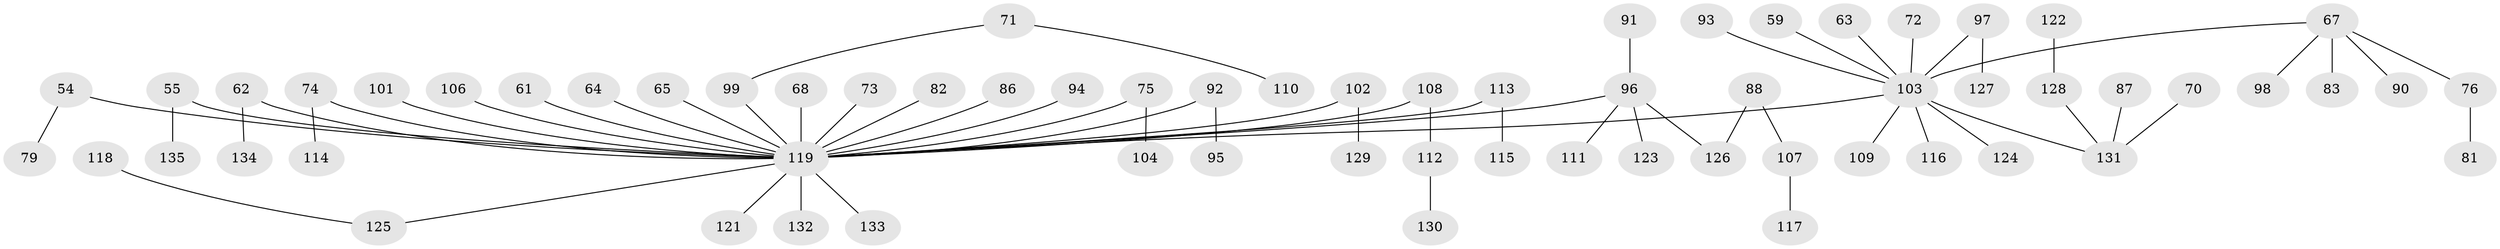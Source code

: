 // original degree distribution, {7: 0.014814814814814815, 3: 0.1259259259259259, 4: 0.06666666666666667, 2: 0.2814814814814815, 5: 0.022222222222222223, 1: 0.4740740740740741, 6: 0.014814814814814815}
// Generated by graph-tools (version 1.1) at 2025/55/03/04/25 21:55:50]
// undirected, 67 vertices, 66 edges
graph export_dot {
graph [start="1"]
  node [color=gray90,style=filled];
  54 [super="+42"];
  55;
  59;
  61;
  62;
  63;
  64;
  65;
  67 [super="+26+29+38"];
  68;
  70;
  71;
  72;
  73;
  74;
  75;
  76;
  79;
  81;
  82;
  83;
  86;
  87;
  88 [super="+58"];
  90;
  91;
  92;
  93;
  94;
  95;
  96 [super="+16+18+19"];
  97 [super="+13+15+66"];
  98;
  99 [super="+51"];
  101;
  102;
  103 [super="+5+100+31"];
  104;
  106;
  107;
  108;
  109;
  110;
  111;
  112;
  113 [super="+24+56+77"];
  114;
  115;
  116;
  117;
  118;
  119 [super="+47+85+40+89+52"];
  121;
  122;
  123;
  124;
  125 [super="+105"];
  126 [super="+69"];
  127;
  128 [super="+120"];
  129;
  130;
  131 [super="+12+30+45"];
  132;
  133;
  134;
  135;
  54 -- 79;
  54 -- 119;
  55 -- 135;
  55 -- 119;
  59 -- 103;
  61 -- 119;
  62 -- 134;
  62 -- 119;
  63 -- 103;
  64 -- 119;
  65 -- 119;
  67 -- 90;
  67 -- 98;
  67 -- 83;
  67 -- 76;
  67 -- 103;
  68 -- 119;
  70 -- 131;
  71 -- 110;
  71 -- 99;
  72 -- 103;
  73 -- 119;
  74 -- 114;
  74 -- 119;
  75 -- 104;
  75 -- 119;
  76 -- 81;
  82 -- 119;
  86 -- 119;
  87 -- 131;
  88 -- 107;
  88 -- 126;
  91 -- 96;
  92 -- 95;
  92 -- 119;
  93 -- 103;
  94 -- 119;
  96 -- 111;
  96 -- 123;
  96 -- 126;
  96 -- 119;
  97 -- 103;
  97 -- 127;
  99 -- 119;
  101 -- 119;
  102 -- 129;
  102 -- 119;
  103 -- 124;
  103 -- 131;
  103 -- 109;
  103 -- 116;
  103 -- 119;
  106 -- 119;
  107 -- 117;
  108 -- 112;
  108 -- 119;
  112 -- 130;
  113 -- 115;
  113 -- 119;
  118 -- 125;
  119 -- 133;
  119 -- 121;
  119 -- 132;
  119 -- 125;
  122 -- 128;
  128 -- 131;
}
